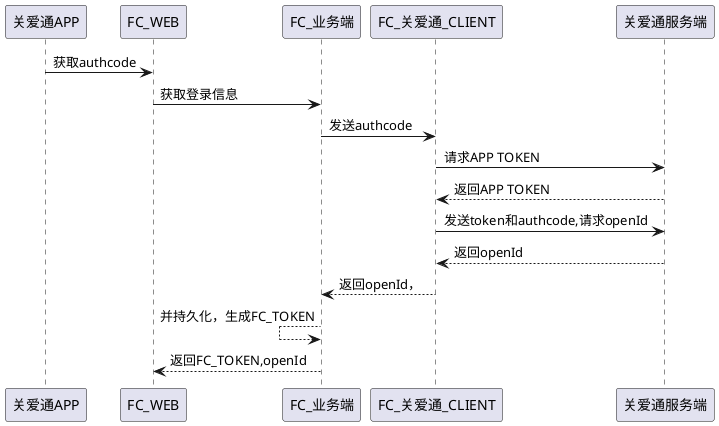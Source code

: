 @startuml
关爱通APP -> FC_WEB: 获取authcode
FC_WEB -> FC_业务端: 获取登录信息
FC_业务端 -> FC_关爱通_CLIENT: 发送authcode
FC_关爱通_CLIENT -> 关爱通服务端: 请求APP TOKEN
关爱通服务端 --> FC_关爱通_CLIENT: 返回APP TOKEN
FC_关爱通_CLIENT -> 关爱通服务端: 发送token和authcode,请求openId
关爱通服务端 --> FC_关爱通_CLIENT: 返回openId
FC_业务端 <-- FC_关爱通_CLIENT: 返回openId，
FC_业务端 <-- FC_业务端: 并持久化，生成FC_TOKEN
FC_WEB <-- FC_业务端: 返回FC_TOKEN,openId
@enduml

@startuml
FC_WEB -> FC_业务端: 获取员工信息
FC_业务端 -> FC_关爱通_CLIENT: 发送openId
FC_关爱通_CLIENT -> 关爱通服务端: 请求APP TOKEN
关爱通服务端 --> FC_关爱通_CLIENT: 返回APP TOKEN
FC_关爱通_CLIENT -> 关爱通服务端: 发送token和openId,请求员工信息
关爱通服务端 --> FC_关爱通_CLIENT: 返回员工信息
FC_业务端 <-- FC_关爱通_CLIENT: 返回员工信息，并持久化
FC_WEB <-- FC_业务端: 返回员工信息
@enduml

@startuml
FC_WEB -> FC_业务端: 发起预支付
FC_业务端 -> FC_关爱通_CLIENT: 请求APP TOKEN
FC_关爱通_CLIENT -> 关爱通服务端: 请求APP TOKEN
关爱通服务端 --> FC_关爱通_CLIENT: 返回APP TOKEN
FC_业务端 <-- FC_关爱通_CLIENT: 返回APP TOKEN
FC_业务端 <-- FC_业务端: 组织数据
FC_WEB <-- FC_业务端: 返回openId和notifyUrl和urlencoded
FC_WEB -> 关爱通服务端: 调起收银台
关爱通服务端 -> FC_业务端: 支付回调结果通知，实现业务逻辑
关爱通服务端 <-- FC_业务端: 支付结果返回success或false
FC_业务端 -> FC_WEB: 支付结果通知
@enduml

@startuml
FC_WEB管理端 -> FC_业务端: 发起退款
FC_业务端 -> FC_关爱通_CLIENT: 组织数据，发起退款
FC_关爱通_CLIENT -> 关爱通服务端: 请求APP TOKEN
关爱通服务端 --> FC_关爱通_CLIENT: 返回APP TOKEN
FC_关爱通_CLIENT -> 关爱通服务端: 申请退款
FC_WEB <-- FC_业务端: 返回ok
关爱通服务端 -> FC_业务端: 退款回调结果通知，实现业务逻辑
关爱通服务端 <-- FC_业务端: 支付结果返回success或false
FC_业务端 -> FC_WEB管理端: 退款结果通知
@enduml
